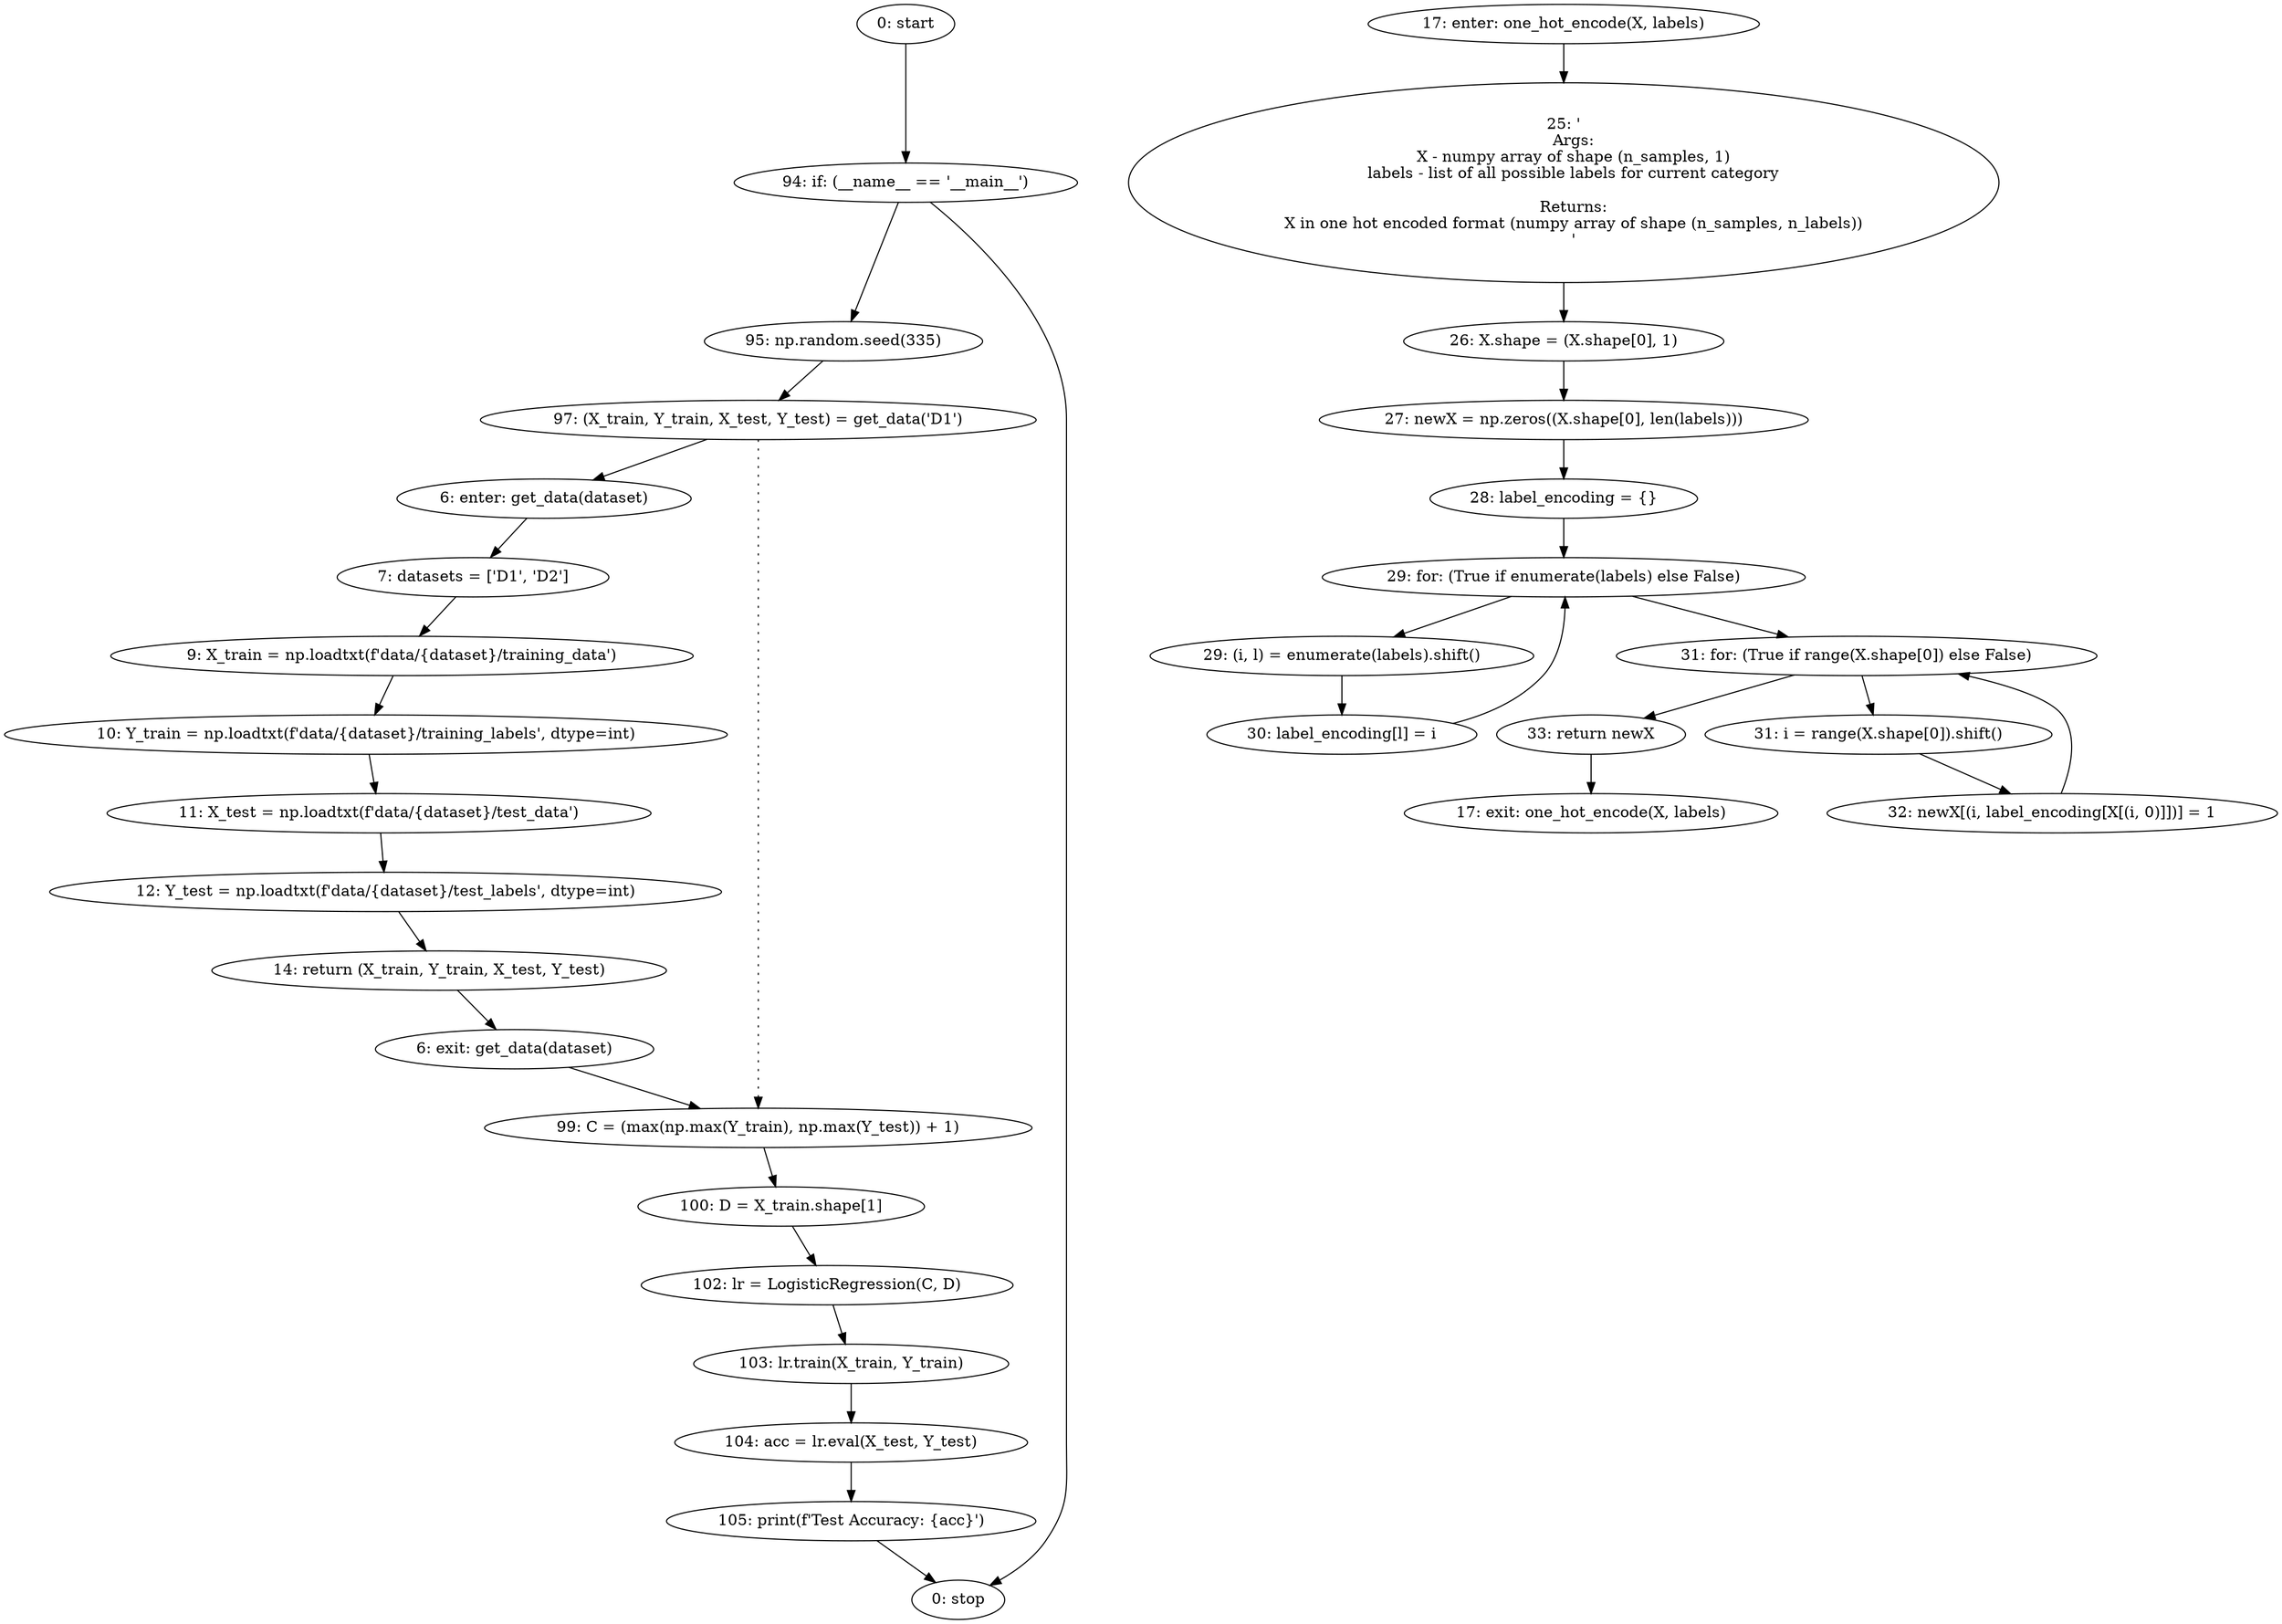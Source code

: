 strict digraph "" {
	node [label="\N"];
	0	 [label="0: start"];
	22	 [label="94: if: (__name__ == '__main__')"];
	0 -> 22;
	23	 [label="95: np.random.seed(335)"];
	22 -> 23;
	31	 [label="0: stop"];
	22 -> 31;
	1	 [label="6: enter: get_data(dataset)"];
	3	 [label="7: datasets = ['D1', 'D2']"];
	1 -> 3;
	4	 [label="9: X_train = np.loadtxt(f'data/{dataset}/training_data')"];
	3 -> 4;
	24	 [label="97: (X_train, Y_train, X_test, Y_test) = get_data('D1')"];
	24 -> 1;
	25	 [label="99: C = (max(np.max(Y_train), np.max(Y_test)) + 1)"];
	24 -> 25	 [style=dotted,
		weight=100];
	26	 [label="100: D = X_train.shape[1]"];
	25 -> 26;
	2	 [label="6: exit: get_data(dataset)"];
	2 -> 25;
	8	 [label="14: return (X_train, Y_train, X_test, Y_test)"];
	8 -> 2;
	5	 [label="10: Y_train = np.loadtxt(f'data/{dataset}/training_labels', dtype=int)"];
	4 -> 5;
	6	 [label="11: X_test = np.loadtxt(f'data/{dataset}/test_data')"];
	5 -> 6;
	7	 [label="12: Y_test = np.loadtxt(f'data/{dataset}/test_labels', dtype=int)"];
	6 -> 7;
	7 -> 8;
	9	 [label="17: enter: one_hot_encode(X, labels)"];
	11	 [label="25: '\n    Args:\n    X - numpy array of shape (n_samples, 1)\n    labels - list of all possible labels for current category\n\n    \
Returns:\n    X in one hot encoded format (numpy array of shape (n_samples, n_labels))\n    '"];
	9 -> 11;
	12	 [label="26: X.shape = (X.shape[0], 1)"];
	11 -> 12;
	10	 [label="17: exit: one_hot_encode(X, labels)"];
	21	 [label="33: return newX"];
	21 -> 10;
	13	 [label="27: newX = np.zeros((X.shape[0], len(labels)))"];
	12 -> 13;
	14	 [label="28: label_encoding = {}"];
	13 -> 14;
	15	 [label="29: for: (True if enumerate(labels) else False)"];
	14 -> 15;
	16	 [label="29: (i, l) = enumerate(labels).shift()"];
	15 -> 16;
	18	 [label="31: for: (True if range(X.shape[0]) else False)"];
	15 -> 18;
	17	 [label="30: label_encoding[l] = i"];
	16 -> 17;
	18 -> 21;
	19	 [label="31: i = range(X.shape[0]).shift()"];
	18 -> 19;
	17 -> 15;
	20	 [label="32: newX[(i, label_encoding[X[(i, 0)]])] = 1"];
	19 -> 20;
	20 -> 18;
	23 -> 24;
	27	 [label="102: lr = LogisticRegression(C, D)"];
	26 -> 27;
	28	 [label="103: lr.train(X_train, Y_train)"];
	27 -> 28;
	29	 [label="104: acc = lr.eval(X_test, Y_test)"];
	28 -> 29;
	30	 [label="105: print(f'Test Accuracy: {acc}')"];
	29 -> 30;
	30 -> 31;
}

